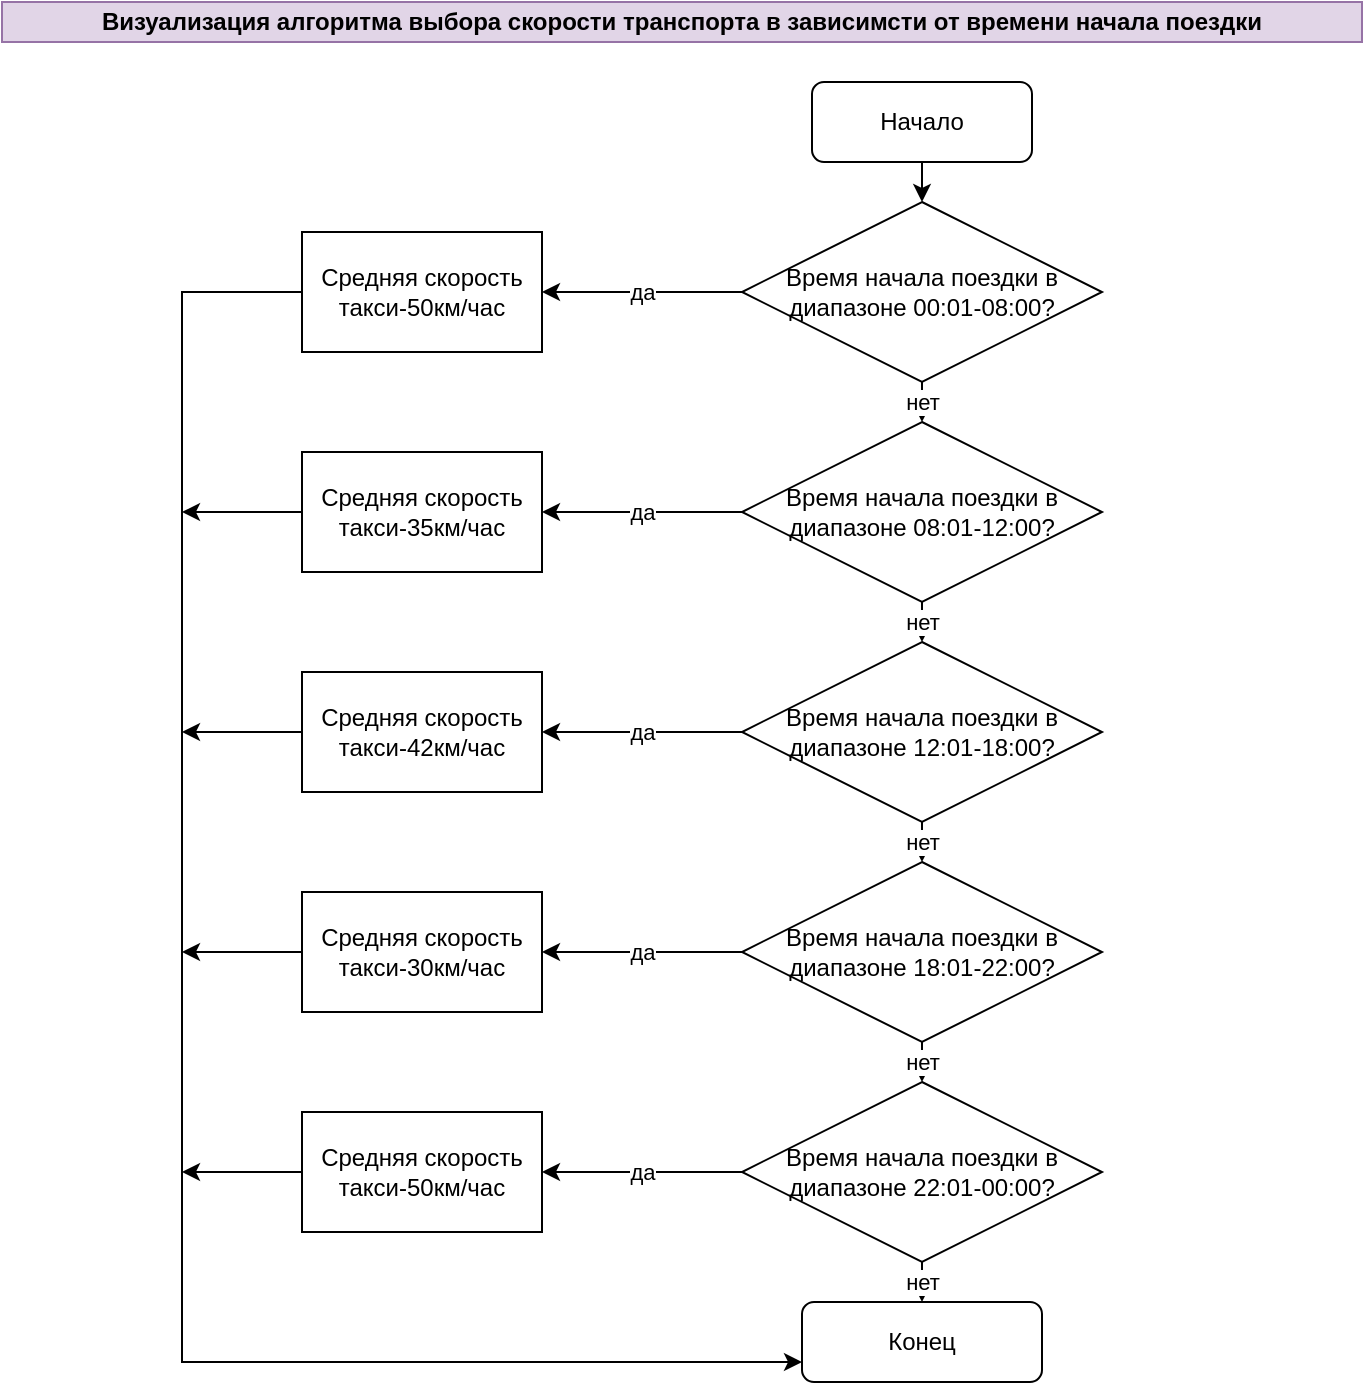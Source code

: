 <mxfile version="13.6.9" type="github">
  <diagram id="C5RBs43oDa-KdzZeNtuy" name="Page-1">
    <mxGraphModel dx="1049" dy="757" grid="1" gridSize="10" guides="1" tooltips="1" connect="1" arrows="1" fold="1" page="1" pageScale="1" pageWidth="827" pageHeight="1169" math="0" shadow="0">
      <root>
        <mxCell id="WIyWlLk6GJQsqaUBKTNV-0" />
        <mxCell id="WIyWlLk6GJQsqaUBKTNV-1" parent="WIyWlLk6GJQsqaUBKTNV-0" />
        <mxCell id="Cf76I0SgRMBPhJXekZDS-31" style="edgeStyle=orthogonalEdgeStyle;rounded=0;orthogonalLoop=1;jettySize=auto;html=1;exitX=0.5;exitY=1;exitDx=0;exitDy=0;entryX=0.5;entryY=0;entryDx=0;entryDy=0;" parent="WIyWlLk6GJQsqaUBKTNV-1" source="WIyWlLk6GJQsqaUBKTNV-3" target="Cf76I0SgRMBPhJXekZDS-1" edge="1">
          <mxGeometry relative="1" as="geometry">
            <Array as="points">
              <mxPoint x="530" y="100" />
              <mxPoint x="530" y="100" />
            </Array>
          </mxGeometry>
        </mxCell>
        <mxCell id="WIyWlLk6GJQsqaUBKTNV-3" value="Начало" style="rounded=1;whiteSpace=wrap;html=1;fontSize=12;glass=0;strokeWidth=1;shadow=0;" parent="WIyWlLk6GJQsqaUBKTNV-1" vertex="1">
          <mxGeometry x="475" y="60" width="110" height="40" as="geometry" />
        </mxCell>
        <mxCell id="WIyWlLk6GJQsqaUBKTNV-11" value="Конец" style="rounded=1;whiteSpace=wrap;html=1;fontSize=12;glass=0;strokeWidth=1;shadow=0;" parent="WIyWlLk6GJQsqaUBKTNV-1" vertex="1">
          <mxGeometry x="470" y="670" width="120" height="40" as="geometry" />
        </mxCell>
        <mxCell id="Cf76I0SgRMBPhJXekZDS-0" value="Визуализация алгоритма выбора скорости транспорта в зависимсти от времени начала поездки" style="text;html=1;strokeColor=#9673a6;fillColor=#e1d5e7;align=center;verticalAlign=middle;whiteSpace=wrap;rounded=0;fontStyle=1" parent="WIyWlLk6GJQsqaUBKTNV-1" vertex="1">
          <mxGeometry x="70" y="20" width="680" height="20" as="geometry" />
        </mxCell>
        <mxCell id="Cf76I0SgRMBPhJXekZDS-11" value="да" style="edgeStyle=orthogonalEdgeStyle;rounded=0;orthogonalLoop=1;jettySize=auto;html=1;" parent="WIyWlLk6GJQsqaUBKTNV-1" source="Cf76I0SgRMBPhJXekZDS-1" edge="1">
          <mxGeometry relative="1" as="geometry">
            <mxPoint x="340" y="165" as="targetPoint" />
          </mxGeometry>
        </mxCell>
        <mxCell id="Cf76I0SgRMBPhJXekZDS-22" value="нет" style="edgeStyle=orthogonalEdgeStyle;rounded=0;orthogonalLoop=1;jettySize=auto;html=1;exitX=0.5;exitY=1;exitDx=0;exitDy=0;entryX=0.5;entryY=0;entryDx=0;entryDy=0;" parent="WIyWlLk6GJQsqaUBKTNV-1" source="Cf76I0SgRMBPhJXekZDS-1" target="Cf76I0SgRMBPhJXekZDS-6" edge="1">
          <mxGeometry relative="1" as="geometry" />
        </mxCell>
        <mxCell id="Cf76I0SgRMBPhJXekZDS-1" value="Время начала поездки в диапазоне 00:01-08:00?" style="rhombus;whiteSpace=wrap;html=1;" parent="WIyWlLk6GJQsqaUBKTNV-1" vertex="1">
          <mxGeometry x="440" y="120" width="180" height="90" as="geometry" />
        </mxCell>
        <mxCell id="Cf76I0SgRMBPhJXekZDS-23" value="нет" style="edgeStyle=orthogonalEdgeStyle;rounded=0;orthogonalLoop=1;jettySize=auto;html=1;exitX=0.5;exitY=1;exitDx=0;exitDy=0;entryX=0.5;entryY=0;entryDx=0;entryDy=0;" parent="WIyWlLk6GJQsqaUBKTNV-1" source="Cf76I0SgRMBPhJXekZDS-6" target="Cf76I0SgRMBPhJXekZDS-10" edge="1">
          <mxGeometry relative="1" as="geometry" />
        </mxCell>
        <mxCell id="Cf76I0SgRMBPhJXekZDS-6" value="Время начала поездки в диапазоне 08:01-12:00?" style="rhombus;whiteSpace=wrap;html=1;" parent="WIyWlLk6GJQsqaUBKTNV-1" vertex="1">
          <mxGeometry x="440" y="230" width="180" height="90" as="geometry" />
        </mxCell>
        <mxCell id="EdyNIZO8l030MLM8-v9R-0" value="нет" style="edgeStyle=orthogonalEdgeStyle;rounded=0;orthogonalLoop=1;jettySize=auto;html=1;exitX=0.5;exitY=1;exitDx=0;exitDy=0;entryX=0.5;entryY=0;entryDx=0;entryDy=0;" edge="1" parent="WIyWlLk6GJQsqaUBKTNV-1" source="Cf76I0SgRMBPhJXekZDS-8" target="WIyWlLk6GJQsqaUBKTNV-11">
          <mxGeometry relative="1" as="geometry" />
        </mxCell>
        <mxCell id="Cf76I0SgRMBPhJXekZDS-8" value="Время начала поездки в диапазоне 22:01-00:00?" style="rhombus;whiteSpace=wrap;html=1;" parent="WIyWlLk6GJQsqaUBKTNV-1" vertex="1">
          <mxGeometry x="440" y="560" width="180" height="90" as="geometry" />
        </mxCell>
        <mxCell id="Cf76I0SgRMBPhJXekZDS-25" value="нет" style="edgeStyle=orthogonalEdgeStyle;rounded=0;orthogonalLoop=1;jettySize=auto;html=1;exitX=0.5;exitY=1;exitDx=0;exitDy=0;entryX=0.5;entryY=0;entryDx=0;entryDy=0;" parent="WIyWlLk6GJQsqaUBKTNV-1" source="Cf76I0SgRMBPhJXekZDS-9" target="Cf76I0SgRMBPhJXekZDS-8" edge="1">
          <mxGeometry relative="1" as="geometry" />
        </mxCell>
        <mxCell id="Cf76I0SgRMBPhJXekZDS-9" value="Время начала поездки в диапазоне 18:01-22:00?" style="rhombus;whiteSpace=wrap;html=1;" parent="WIyWlLk6GJQsqaUBKTNV-1" vertex="1">
          <mxGeometry x="440" y="450" width="180" height="90" as="geometry" />
        </mxCell>
        <mxCell id="Cf76I0SgRMBPhJXekZDS-24" value="нет" style="edgeStyle=orthogonalEdgeStyle;rounded=0;orthogonalLoop=1;jettySize=auto;html=1;exitX=0.5;exitY=1;exitDx=0;exitDy=0;entryX=0.5;entryY=0;entryDx=0;entryDy=0;" parent="WIyWlLk6GJQsqaUBKTNV-1" source="Cf76I0SgRMBPhJXekZDS-10" target="Cf76I0SgRMBPhJXekZDS-9" edge="1">
          <mxGeometry relative="1" as="geometry" />
        </mxCell>
        <mxCell id="Cf76I0SgRMBPhJXekZDS-10" value="Время начала поездки в диапазоне 12:01-18:00?" style="rhombus;whiteSpace=wrap;html=1;" parent="WIyWlLk6GJQsqaUBKTNV-1" vertex="1">
          <mxGeometry x="440" y="340" width="180" height="90" as="geometry" />
        </mxCell>
        <mxCell id="Cf76I0SgRMBPhJXekZDS-26" style="edgeStyle=orthogonalEdgeStyle;rounded=0;orthogonalLoop=1;jettySize=auto;html=1;" parent="WIyWlLk6GJQsqaUBKTNV-1" source="Cf76I0SgRMBPhJXekZDS-12" target="WIyWlLk6GJQsqaUBKTNV-11" edge="1">
          <mxGeometry relative="1" as="geometry">
            <mxPoint x="160" y="730" as="targetPoint" />
            <Array as="points">
              <mxPoint x="160" y="165" />
              <mxPoint x="160" y="700" />
            </Array>
          </mxGeometry>
        </mxCell>
        <mxCell id="Cf76I0SgRMBPhJXekZDS-12" value="Средняя скорость такси-50км/час" style="rounded=0;whiteSpace=wrap;html=1;" parent="WIyWlLk6GJQsqaUBKTNV-1" vertex="1">
          <mxGeometry x="220" y="135" width="120" height="60" as="geometry" />
        </mxCell>
        <mxCell id="Cf76I0SgRMBPhJXekZDS-13" value="да" style="edgeStyle=orthogonalEdgeStyle;rounded=0;orthogonalLoop=1;jettySize=auto;html=1;" parent="WIyWlLk6GJQsqaUBKTNV-1" edge="1">
          <mxGeometry relative="1" as="geometry">
            <mxPoint x="340" y="275" as="targetPoint" />
            <mxPoint x="440" y="275" as="sourcePoint" />
          </mxGeometry>
        </mxCell>
        <mxCell id="Cf76I0SgRMBPhJXekZDS-27" style="edgeStyle=orthogonalEdgeStyle;rounded=0;orthogonalLoop=1;jettySize=auto;html=1;" parent="WIyWlLk6GJQsqaUBKTNV-1" source="Cf76I0SgRMBPhJXekZDS-14" edge="1">
          <mxGeometry relative="1" as="geometry">
            <mxPoint x="160" y="275" as="targetPoint" />
          </mxGeometry>
        </mxCell>
        <mxCell id="Cf76I0SgRMBPhJXekZDS-14" value="Средняя скорость такси-35км/час" style="rounded=0;whiteSpace=wrap;html=1;" parent="WIyWlLk6GJQsqaUBKTNV-1" vertex="1">
          <mxGeometry x="220" y="245" width="120" height="60" as="geometry" />
        </mxCell>
        <mxCell id="Cf76I0SgRMBPhJXekZDS-15" value="да" style="edgeStyle=orthogonalEdgeStyle;rounded=0;orthogonalLoop=1;jettySize=auto;html=1;" parent="WIyWlLk6GJQsqaUBKTNV-1" edge="1">
          <mxGeometry relative="1" as="geometry">
            <mxPoint x="340" y="385" as="targetPoint" />
            <mxPoint x="440" y="385" as="sourcePoint" />
          </mxGeometry>
        </mxCell>
        <mxCell id="Cf76I0SgRMBPhJXekZDS-28" style="edgeStyle=orthogonalEdgeStyle;rounded=0;orthogonalLoop=1;jettySize=auto;html=1;" parent="WIyWlLk6GJQsqaUBKTNV-1" source="Cf76I0SgRMBPhJXekZDS-16" edge="1">
          <mxGeometry relative="1" as="geometry">
            <mxPoint x="160" y="385" as="targetPoint" />
          </mxGeometry>
        </mxCell>
        <mxCell id="Cf76I0SgRMBPhJXekZDS-16" value="Средняя скорость такси-42км/час" style="rounded=0;whiteSpace=wrap;html=1;" parent="WIyWlLk6GJQsqaUBKTNV-1" vertex="1">
          <mxGeometry x="220" y="355" width="120" height="60" as="geometry" />
        </mxCell>
        <mxCell id="Cf76I0SgRMBPhJXekZDS-17" value="да" style="edgeStyle=orthogonalEdgeStyle;rounded=0;orthogonalLoop=1;jettySize=auto;html=1;" parent="WIyWlLk6GJQsqaUBKTNV-1" edge="1">
          <mxGeometry relative="1" as="geometry">
            <mxPoint x="340" y="495" as="targetPoint" />
            <mxPoint x="440" y="495" as="sourcePoint" />
          </mxGeometry>
        </mxCell>
        <mxCell id="Cf76I0SgRMBPhJXekZDS-29" style="edgeStyle=orthogonalEdgeStyle;rounded=0;orthogonalLoop=1;jettySize=auto;html=1;" parent="WIyWlLk6GJQsqaUBKTNV-1" source="Cf76I0SgRMBPhJXekZDS-18" edge="1">
          <mxGeometry relative="1" as="geometry">
            <mxPoint x="160" y="495" as="targetPoint" />
          </mxGeometry>
        </mxCell>
        <mxCell id="Cf76I0SgRMBPhJXekZDS-18" value="Средняя скорость такси-30км/час" style="rounded=0;whiteSpace=wrap;html=1;" parent="WIyWlLk6GJQsqaUBKTNV-1" vertex="1">
          <mxGeometry x="220" y="465" width="120" height="60" as="geometry" />
        </mxCell>
        <mxCell id="Cf76I0SgRMBPhJXekZDS-19" value="да" style="edgeStyle=orthogonalEdgeStyle;rounded=0;orthogonalLoop=1;jettySize=auto;html=1;" parent="WIyWlLk6GJQsqaUBKTNV-1" edge="1">
          <mxGeometry relative="1" as="geometry">
            <mxPoint x="340" y="605" as="targetPoint" />
            <mxPoint x="440" y="605" as="sourcePoint" />
          </mxGeometry>
        </mxCell>
        <mxCell id="Cf76I0SgRMBPhJXekZDS-30" style="edgeStyle=orthogonalEdgeStyle;rounded=0;orthogonalLoop=1;jettySize=auto;html=1;" parent="WIyWlLk6GJQsqaUBKTNV-1" source="Cf76I0SgRMBPhJXekZDS-20" edge="1">
          <mxGeometry relative="1" as="geometry">
            <mxPoint x="160" y="605" as="targetPoint" />
          </mxGeometry>
        </mxCell>
        <mxCell id="Cf76I0SgRMBPhJXekZDS-20" value="Средняя скорость такси-50км/час" style="rounded=0;whiteSpace=wrap;html=1;" parent="WIyWlLk6GJQsqaUBKTNV-1" vertex="1">
          <mxGeometry x="220" y="575" width="120" height="60" as="geometry" />
        </mxCell>
      </root>
    </mxGraphModel>
  </diagram>
</mxfile>
